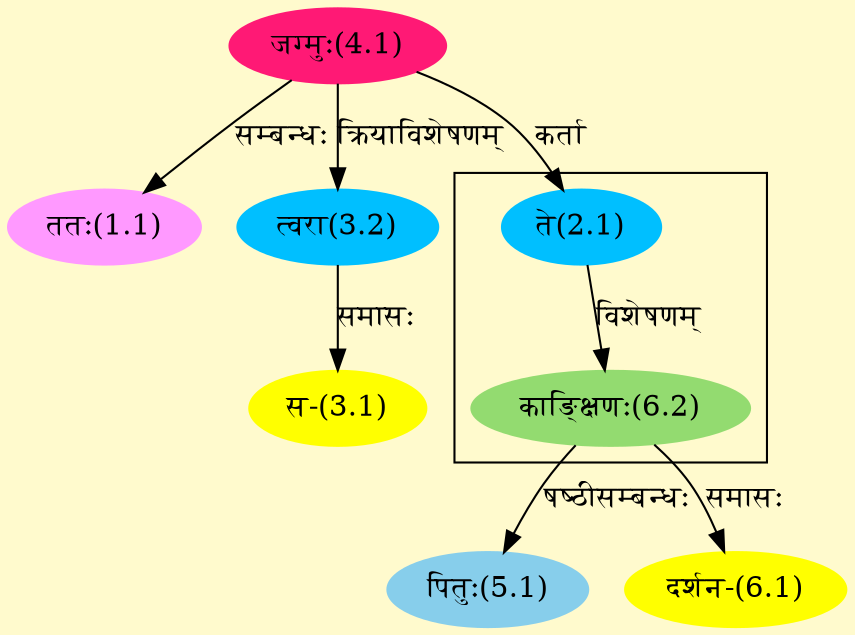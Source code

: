 digraph G{
rankdir=BT;
 compound=true;
 bgcolor="lemonchiffon1";

subgraph cluster_1{
Node6_2 [style=filled, color="#93DB70" label = "काङ्क्षिणः(6.2)"]
Node2_1 [style=filled, color="#00BFFF" label = "ते(2.1)"]

}
Node1_1 [style=filled, color="#FF99FF" label = "ततः(1.1)"]
Node4_1 [style=filled, color="#FF1975" label = "जग्मुः(4.1)"]
Node2_1 [style=filled, color="#00BFFF" label = "ते(2.1)"]
Node3_1 [style=filled, color="#FFFF00" label = "स-(3.1)"]
Node3_2 [style=filled, color="#00BFFF" label = "त्वरा(3.2)"]
Node [style=filled, color="" label = "()"]
Node5_1 [style=filled, color="#87CEEB" label = "पितुः(5.1)"]
Node6_2 [style=filled, color="#93DB70" label = "काङ्क्षिणः(6.2)"]
Node6_1 [style=filled, color="#FFFF00" label = "दर्शन-(6.1)"]
/* Start of Relations section */

Node1_1 -> Node4_1 [  label="सम्बन्धः"  dir="back" ]
Node2_1 -> Node4_1 [  label="कर्ता"  dir="back" ]
Node3_1 -> Node3_2 [  label="समासः"  dir="back" ]
Node3_2 -> Node4_1 [  label="क्रियाविशेषणम्"  dir="back" ]
Node5_1 -> Node6_2 [  label="षष्ठीसम्बन्धः"  dir="back" ]
Node6_1 -> Node6_2 [  label="समासः"  dir="back" ]
Node6_2 -> Node2_1 [  label="विशेषणम्"  dir="back" ]
}
